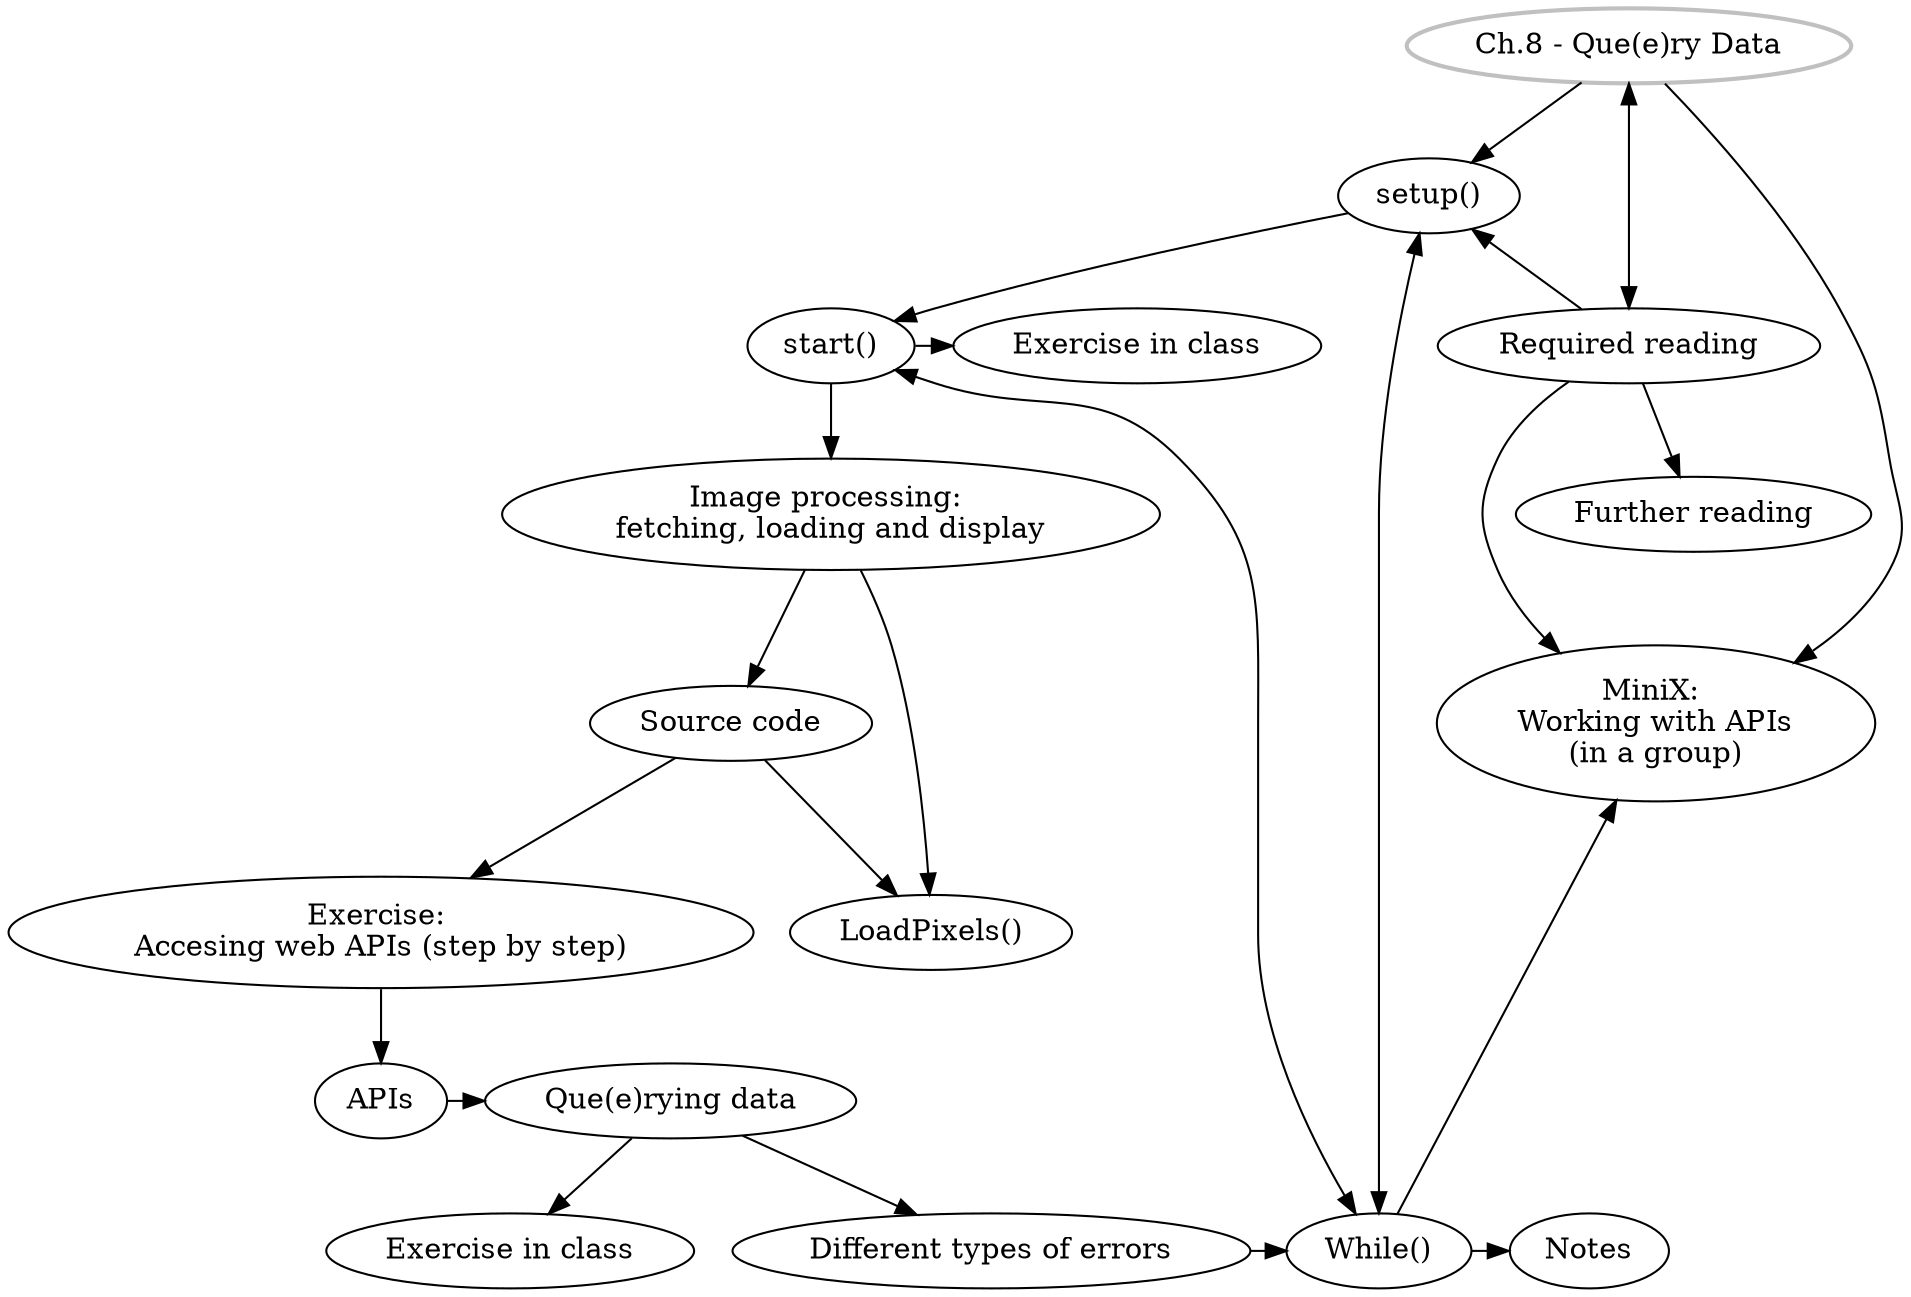 digraph G {
//labels
GS [
label="Ch.8 - Que(e)ry Data",
style=bold,
color=grey,
]

SU [label="setup()"]
ST [label="start()"]
EiC [label="Exercise in class"]
IP [label="Image processing: \nfetching, loading and display"]
SC [label="Source code"]
EiC2 [label="Exercise: \nAccesing web APIs (step by step)"]
API [label="APIs"]
QD [label="Que(e)rying data"]
EiC3 [label="Exercise in class"]
LP [label="LoadPixels()"]
ER [label="Different types of errors"]
MW [label="While()"]
MX [label="MiniX: \nWorking with APIs\n(in a group)"]
RR [label="Required reading"]
FR [label="Further reading"]
Notes [label="Notes"]

//rank
{rank = same; MW, Notes}
{rank = same; RR, EiC, ST}
{rank = same; MX, SC}
{rank = same; API, QD}
{rank = same; MW, EiC3, ER}

//graph
GS -> SU -> ST -> EiC;
GS -> RR[dir=both, minlen=2];
SU -> MW [dir=both];
GS ->  MX;
RR -> MX, SU;
ST -> IP -> SC -> LP;
IP -> LP;
SC -> EiC2 -> API -> QD -> EiC3;
QD -> ER -> MW;
ST -> MW [dir=both];
MW -> Notes;
MW -> MX;
RR -> FR;
}
